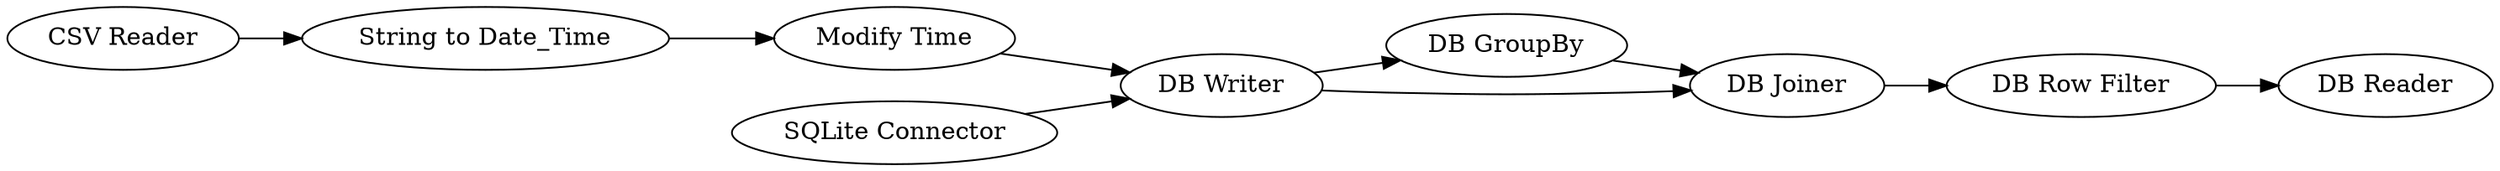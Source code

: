 digraph {
	41 -> 42
	37 -> 16
	43 -> 44
	41 -> 43
	42 -> 43
	36 -> 41
	40 -> 41
	44 -> 45
	16 -> 36
	16 [label="String to Date_Time"]
	43 [label="DB Joiner"]
	44 [label="DB Row Filter"]
	42 [label="DB GroupBy"]
	41 [label="DB Writer"]
	36 [label="Modify Time"]
	45 [label="DB Reader"]
	40 [label="SQLite Connector"]
	37 [label="CSV Reader"]
	rankdir=LR
}
